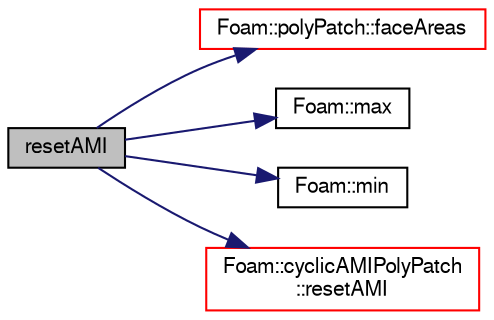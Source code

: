 digraph "resetAMI"
{
  bgcolor="transparent";
  edge [fontname="FreeSans",fontsize="10",labelfontname="FreeSans",labelfontsize="10"];
  node [fontname="FreeSans",fontsize="10",shape=record];
  rankdir="LR";
  Node188 [label="resetAMI",height=0.2,width=0.4,color="black", fillcolor="grey75", style="filled", fontcolor="black"];
  Node188 -> Node189 [color="midnightblue",fontsize="10",style="solid",fontname="FreeSans"];
  Node189 [label="Foam::polyPatch::faceAreas",height=0.2,width=0.4,color="red",URL="$a27478.html#a129c714af51a28e963f5f445235715b9",tooltip="Return face normals. "];
  Node188 -> Node192 [color="midnightblue",fontsize="10",style="solid",fontname="FreeSans"];
  Node192 [label="Foam::max",height=0.2,width=0.4,color="black",URL="$a21124.html#ac993e906cf2774ae77e666bc24e81733"];
  Node188 -> Node193 [color="midnightblue",fontsize="10",style="solid",fontname="FreeSans"];
  Node193 [label="Foam::min",height=0.2,width=0.4,color="black",URL="$a21124.html#a253e112ad2d56d96230ff39ea7f442dc"];
  Node188 -> Node194 [color="midnightblue",fontsize="10",style="solid",fontname="FreeSans"];
  Node194 [label="Foam::cyclicAMIPolyPatch\l::resetAMI",height=0.2,width=0.4,color="red",URL="$a24946.html#a8137f810e4a5638bd9eaaa9c7d7132b8",tooltip="Reset the AMI interpolator. "];
}
